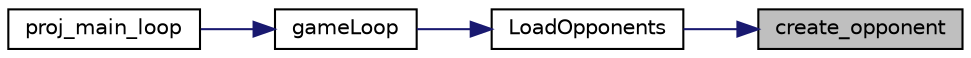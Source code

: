 digraph "create_opponent"
{
 // LATEX_PDF_SIZE
  edge [fontname="Helvetica",fontsize="10",labelfontname="Helvetica",labelfontsize="10"];
  node [fontname="Helvetica",fontsize="10",shape=record];
  rankdir="RL";
  Node1 [label="create_opponent",height=0.2,width=0.4,color="black", fillcolor="grey75", style="filled", fontcolor="black",tooltip="Create a opponent object."];
  Node1 -> Node2 [dir="back",color="midnightblue",fontsize="10",style="solid",fontname="Helvetica"];
  Node2 [label="LoadOpponents",height=0.2,width=0.4,color="black", fillcolor="white", style="filled",URL="$_opponents_8h.html#a77b76e85acb761c82bab20e7585ff017",tooltip="Allocates memory for all the existing opponents in the gameOpponents array."];
  Node2 -> Node3 [dir="back",color="midnightblue",fontsize="10",style="solid",fontname="Helvetica"];
  Node3 [label="gameLoop",height=0.2,width=0.4,color="black", fillcolor="white", style="filled",URL="$_game_8h.html#ae3fcb6ab83836a82d8ab58a853667cba",tooltip="Game main loop, subscribes and receives all the interrupts from each device, in the end unsubscribes ..."];
  Node3 -> Node4 [dir="back",color="midnightblue",fontsize="10",style="solid",fontname="Helvetica"];
  Node4 [label="proj_main_loop",height=0.2,width=0.4,color="black", fillcolor="white", style="filled",URL="$proj_8c.html#a90aad768b0a0b41e4bcacc566b0cae6e",tooltip=" "];
}

